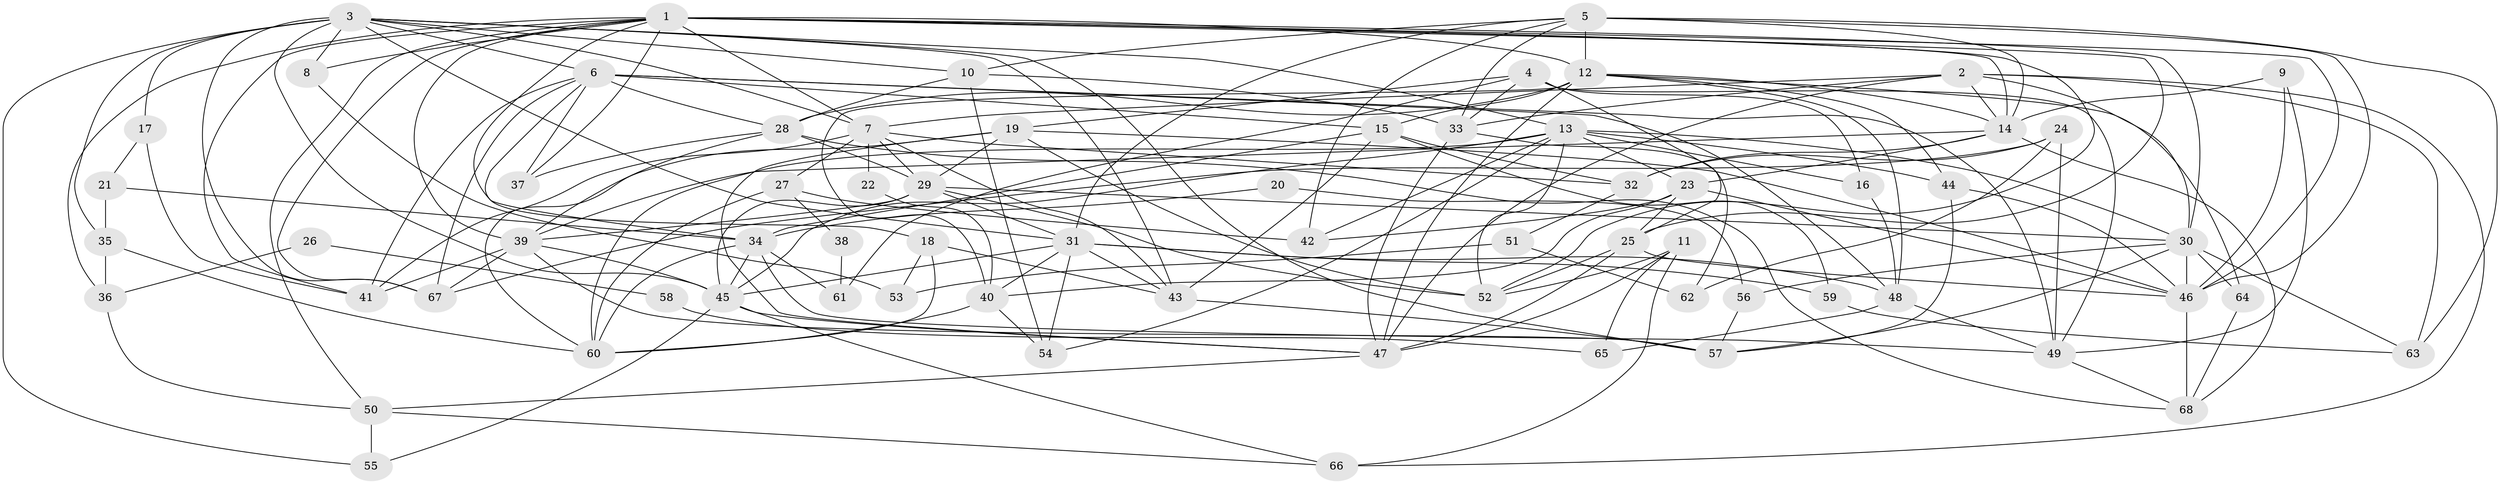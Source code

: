 // original degree distribution, {5: 0.16911764705882354, 3: 0.3014705882352941, 4: 0.3235294117647059, 6: 0.09558823529411764, 2: 0.08088235294117647, 8: 0.014705882352941176, 7: 0.014705882352941176}
// Generated by graph-tools (version 1.1) at 2025/51/03/04/25 22:51:01]
// undirected, 68 vertices, 187 edges
graph export_dot {
  node [color=gray90,style=filled];
  1;
  2;
  3;
  4;
  5;
  6;
  7;
  8;
  9;
  10;
  11;
  12;
  13;
  14;
  15;
  16;
  17;
  18;
  19;
  20;
  21;
  22;
  23;
  24;
  25;
  26;
  27;
  28;
  29;
  30;
  31;
  32;
  33;
  34;
  35;
  36;
  37;
  38;
  39;
  40;
  41;
  42;
  43;
  44;
  45;
  46;
  47;
  48;
  49;
  50;
  51;
  52;
  53;
  54;
  55;
  56;
  57;
  58;
  59;
  60;
  61;
  62;
  63;
  64;
  65;
  66;
  67;
  68;
  1 -- 7 [weight=1.0];
  1 -- 8 [weight=1.0];
  1 -- 12 [weight=1.0];
  1 -- 14 [weight=1.0];
  1 -- 18 [weight=1.0];
  1 -- 25 [weight=1.0];
  1 -- 30 [weight=1.0];
  1 -- 36 [weight=1.0];
  1 -- 37 [weight=1.0];
  1 -- 39 [weight=1.0];
  1 -- 41 [weight=1.0];
  1 -- 46 [weight=1.0];
  1 -- 50 [weight=1.0];
  1 -- 52 [weight=1.0];
  1 -- 67 [weight=1.0];
  2 -- 7 [weight=1.0];
  2 -- 14 [weight=1.0];
  2 -- 30 [weight=1.0];
  2 -- 33 [weight=1.0];
  2 -- 47 [weight=1.0];
  2 -- 63 [weight=1.0];
  2 -- 66 [weight=1.0];
  3 -- 6 [weight=1.0];
  3 -- 7 [weight=1.0];
  3 -- 8 [weight=1.0];
  3 -- 10 [weight=1.0];
  3 -- 13 [weight=1.0];
  3 -- 17 [weight=1.0];
  3 -- 31 [weight=1.0];
  3 -- 35 [weight=2.0];
  3 -- 43 [weight=2.0];
  3 -- 45 [weight=1.0];
  3 -- 55 [weight=1.0];
  3 -- 57 [weight=1.0];
  3 -- 67 [weight=1.0];
  4 -- 16 [weight=1.0];
  4 -- 19 [weight=1.0];
  4 -- 25 [weight=1.0];
  4 -- 33 [weight=1.0];
  4 -- 49 [weight=1.0];
  4 -- 61 [weight=1.0];
  5 -- 10 [weight=1.0];
  5 -- 12 [weight=2.0];
  5 -- 14 [weight=1.0];
  5 -- 31 [weight=1.0];
  5 -- 33 [weight=1.0];
  5 -- 42 [weight=1.0];
  5 -- 46 [weight=1.0];
  5 -- 63 [weight=1.0];
  6 -- 15 [weight=1.0];
  6 -- 28 [weight=2.0];
  6 -- 34 [weight=1.0];
  6 -- 37 [weight=1.0];
  6 -- 41 [weight=1.0];
  6 -- 48 [weight=1.0];
  6 -- 49 [weight=1.0];
  6 -- 67 [weight=1.0];
  7 -- 22 [weight=1.0];
  7 -- 27 [weight=1.0];
  7 -- 29 [weight=2.0];
  7 -- 32 [weight=1.0];
  7 -- 41 [weight=2.0];
  7 -- 43 [weight=1.0];
  8 -- 53 [weight=1.0];
  9 -- 14 [weight=1.0];
  9 -- 46 [weight=1.0];
  9 -- 49 [weight=1.0];
  10 -- 28 [weight=1.0];
  10 -- 33 [weight=1.0];
  10 -- 54 [weight=1.0];
  11 -- 47 [weight=1.0];
  11 -- 52 [weight=1.0];
  11 -- 65 [weight=1.0];
  11 -- 66 [weight=1.0];
  12 -- 14 [weight=2.0];
  12 -- 15 [weight=1.0];
  12 -- 28 [weight=1.0];
  12 -- 40 [weight=1.0];
  12 -- 44 [weight=1.0];
  12 -- 47 [weight=2.0];
  12 -- 48 [weight=1.0];
  12 -- 64 [weight=2.0];
  13 -- 16 [weight=1.0];
  13 -- 23 [weight=1.0];
  13 -- 30 [weight=1.0];
  13 -- 42 [weight=1.0];
  13 -- 44 [weight=1.0];
  13 -- 45 [weight=1.0];
  13 -- 52 [weight=1.0];
  13 -- 54 [weight=1.0];
  13 -- 60 [weight=1.0];
  14 -- 23 [weight=1.0];
  14 -- 32 [weight=1.0];
  14 -- 39 [weight=1.0];
  14 -- 68 [weight=1.0];
  15 -- 32 [weight=1.0];
  15 -- 34 [weight=1.0];
  15 -- 43 [weight=1.0];
  15 -- 59 [weight=1.0];
  16 -- 48 [weight=1.0];
  17 -- 21 [weight=1.0];
  17 -- 41 [weight=1.0];
  18 -- 43 [weight=1.0];
  18 -- 53 [weight=1.0];
  18 -- 60 [weight=1.0];
  19 -- 29 [weight=1.0];
  19 -- 46 [weight=1.0];
  19 -- 47 [weight=1.0];
  19 -- 52 [weight=1.0];
  19 -- 60 [weight=1.0];
  20 -- 34 [weight=1.0];
  20 -- 56 [weight=1.0];
  21 -- 34 [weight=1.0];
  21 -- 35 [weight=1.0];
  22 -- 40 [weight=1.0];
  23 -- 25 [weight=1.0];
  23 -- 40 [weight=1.0];
  23 -- 42 [weight=1.0];
  23 -- 46 [weight=1.0];
  24 -- 32 [weight=1.0];
  24 -- 49 [weight=1.0];
  24 -- 62 [weight=1.0];
  24 -- 67 [weight=1.0];
  25 -- 46 [weight=1.0];
  25 -- 47 [weight=1.0];
  25 -- 52 [weight=1.0];
  26 -- 36 [weight=1.0];
  26 -- 58 [weight=1.0];
  27 -- 38 [weight=1.0];
  27 -- 42 [weight=1.0];
  27 -- 60 [weight=1.0];
  28 -- 29 [weight=2.0];
  28 -- 37 [weight=1.0];
  28 -- 39 [weight=1.0];
  28 -- 68 [weight=1.0];
  29 -- 30 [weight=1.0];
  29 -- 31 [weight=1.0];
  29 -- 39 [weight=1.0];
  29 -- 45 [weight=1.0];
  29 -- 52 [weight=1.0];
  30 -- 46 [weight=1.0];
  30 -- 56 [weight=1.0];
  30 -- 57 [weight=1.0];
  30 -- 63 [weight=1.0];
  30 -- 64 [weight=1.0];
  31 -- 40 [weight=1.0];
  31 -- 43 [weight=1.0];
  31 -- 45 [weight=1.0];
  31 -- 48 [weight=1.0];
  31 -- 54 [weight=1.0];
  31 -- 59 [weight=1.0];
  32 -- 51 [weight=1.0];
  33 -- 47 [weight=1.0];
  33 -- 62 [weight=1.0];
  34 -- 45 [weight=1.0];
  34 -- 49 [weight=1.0];
  34 -- 60 [weight=1.0];
  34 -- 61 [weight=1.0];
  35 -- 36 [weight=1.0];
  35 -- 60 [weight=1.0];
  36 -- 50 [weight=1.0];
  38 -- 61 [weight=1.0];
  39 -- 41 [weight=1.0];
  39 -- 45 [weight=1.0];
  39 -- 57 [weight=1.0];
  39 -- 67 [weight=1.0];
  40 -- 54 [weight=1.0];
  40 -- 60 [weight=1.0];
  43 -- 57 [weight=1.0];
  44 -- 46 [weight=1.0];
  44 -- 57 [weight=1.0];
  45 -- 47 [weight=1.0];
  45 -- 55 [weight=1.0];
  45 -- 66 [weight=1.0];
  46 -- 68 [weight=1.0];
  47 -- 50 [weight=1.0];
  48 -- 49 [weight=1.0];
  48 -- 65 [weight=1.0];
  49 -- 68 [weight=1.0];
  50 -- 55 [weight=1.0];
  50 -- 66 [weight=1.0];
  51 -- 53 [weight=1.0];
  51 -- 62 [weight=1.0];
  56 -- 57 [weight=1.0];
  58 -- 65 [weight=1.0];
  59 -- 63 [weight=1.0];
  64 -- 68 [weight=1.0];
}
